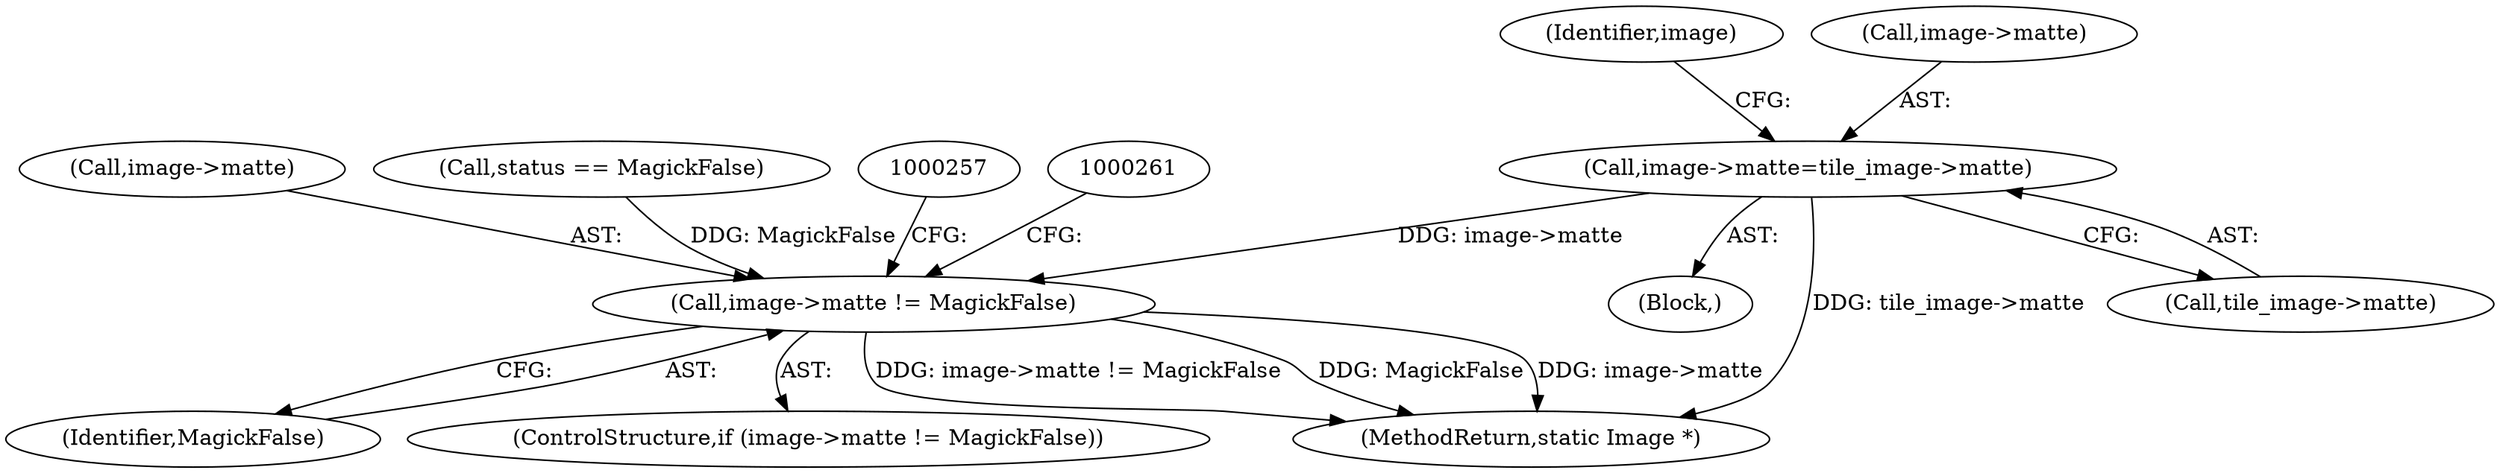 digraph "0_ImageMagick_f6e9d0d9955e85bdd7540b251cd50d598dacc5e6_63@pointer" {
"1000243" [label="(Call,image->matte=tile_image->matte)"];
"1000251" [label="(Call,image->matte != MagickFalse)"];
"1000252" [label="(Call,image->matte)"];
"1000255" [label="(Identifier,MagickFalse)"];
"1000250" [label="(ControlStructure,if (image->matte != MagickFalse))"];
"1000243" [label="(Call,image->matte=tile_image->matte)"];
"1000104" [label="(Block,)"];
"1000316" [label="(MethodReturn,static Image *)"];
"1000253" [label="(Identifier,image)"];
"1000251" [label="(Call,image->matte != MagickFalse)"];
"1000247" [label="(Call,tile_image->matte)"];
"1000244" [label="(Call,image->matte)"];
"1000213" [label="(Call,status == MagickFalse)"];
"1000243" -> "1000104"  [label="AST: "];
"1000243" -> "1000247"  [label="CFG: "];
"1000244" -> "1000243"  [label="AST: "];
"1000247" -> "1000243"  [label="AST: "];
"1000253" -> "1000243"  [label="CFG: "];
"1000243" -> "1000316"  [label="DDG: tile_image->matte"];
"1000243" -> "1000251"  [label="DDG: image->matte"];
"1000251" -> "1000250"  [label="AST: "];
"1000251" -> "1000255"  [label="CFG: "];
"1000252" -> "1000251"  [label="AST: "];
"1000255" -> "1000251"  [label="AST: "];
"1000257" -> "1000251"  [label="CFG: "];
"1000261" -> "1000251"  [label="CFG: "];
"1000251" -> "1000316"  [label="DDG: image->matte != MagickFalse"];
"1000251" -> "1000316"  [label="DDG: MagickFalse"];
"1000251" -> "1000316"  [label="DDG: image->matte"];
"1000213" -> "1000251"  [label="DDG: MagickFalse"];
}
